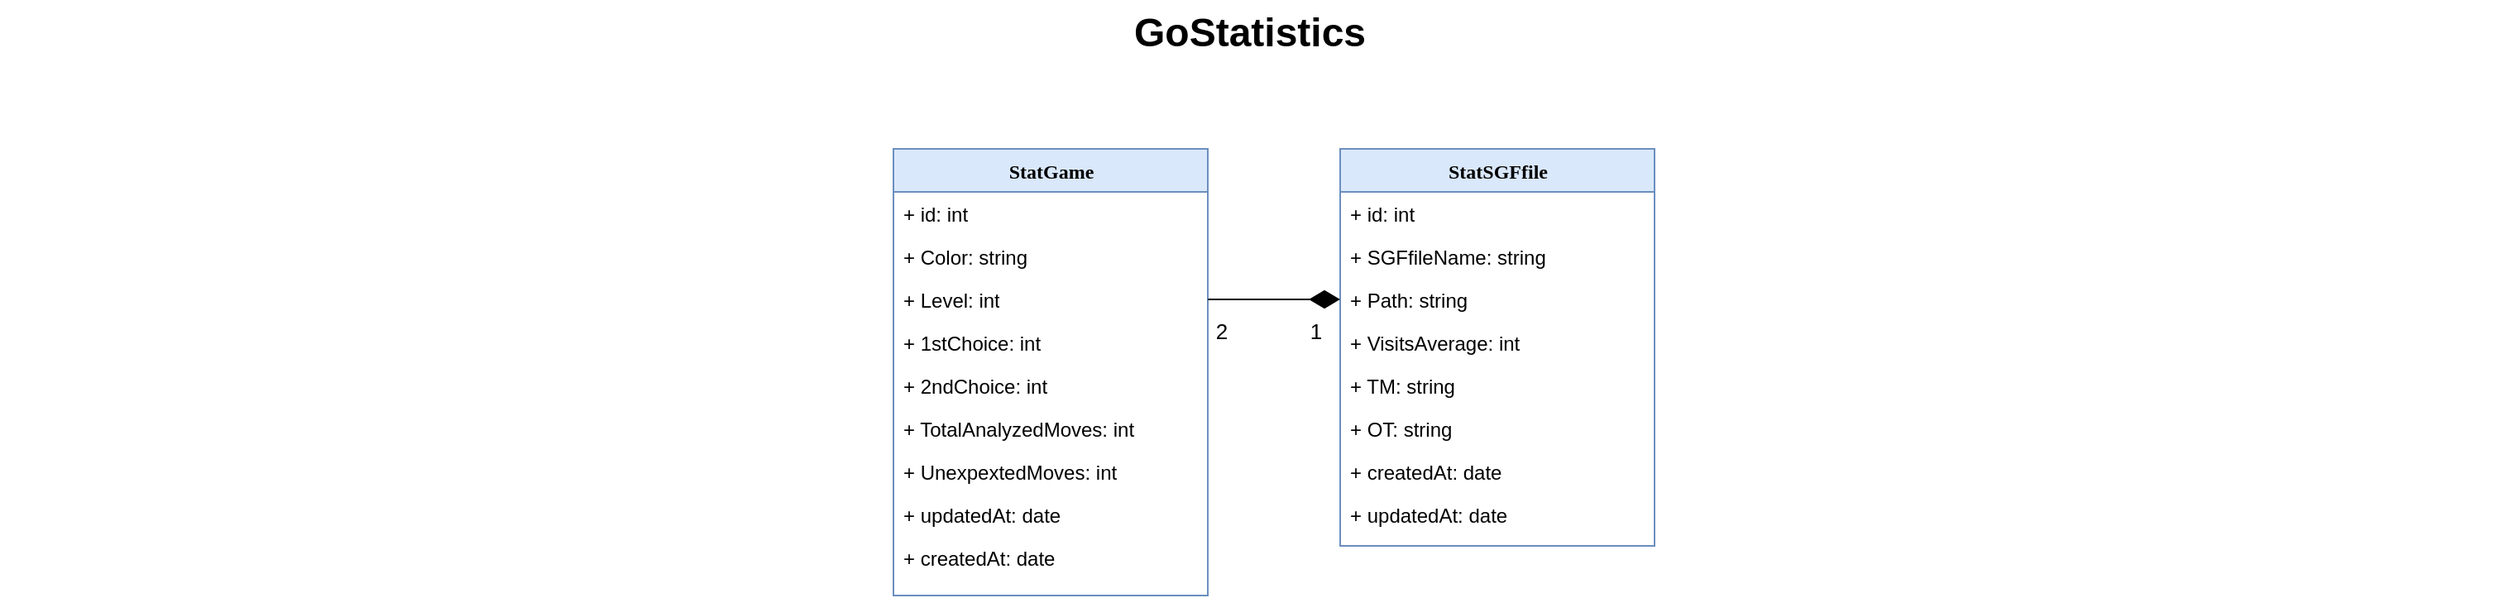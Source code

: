 <mxfile version="17.5.0" type="device"><diagram name="Page-1" id="929967ad-93f9-6ef4-fab6-5d389245f69c"><mxGraphModel dx="1422" dy="754" grid="1" gridSize="10" guides="1" tooltips="1" connect="1" arrows="1" fold="1" page="1" pageScale="1.5" pageWidth="1169" pageHeight="826" background="none" math="0" shadow="0"><root><mxCell id="0" style=";html=1;"/><mxCell id="1" style=";html=1;" parent="0"/><mxCell id="1672d66443f91eb5-23" value="GoStatistics" style="text;strokeColor=none;fillColor=none;html=1;fontSize=24;fontStyle=1;verticalAlign=middle;align=center;" parent="1" vertex="1"><mxGeometry x="120" y="40" width="1510" height="40" as="geometry"/></mxCell><mxCell id="RHmgDbM2cvJ6VYMN8xZf-1" value="StatSGFfile" style="swimlane;html=1;fontStyle=1;align=center;verticalAlign=top;childLayout=stackLayout;horizontal=1;startSize=26;horizontalStack=0;resizeParent=1;resizeLast=0;collapsible=1;marginBottom=0;swimlaneFillColor=#ffffff;rounded=0;shadow=0;comic=0;labelBackgroundColor=none;strokeWidth=1;fillColor=#dae8fc;fontFamily=Verdana;fontSize=12;strokeColor=#6c8ebf;" vertex="1" parent="1"><mxGeometry x="930" y="130" width="190" height="240" as="geometry"/></mxCell><mxCell id="RHmgDbM2cvJ6VYMN8xZf-2" value="+ id: int" style="text;html=1;strokeColor=none;fillColor=none;align=left;verticalAlign=top;spacingLeft=4;spacingRight=4;whiteSpace=wrap;overflow=hidden;rotatable=0;points=[[0,0.5],[1,0.5]];portConstraint=eastwest;" vertex="1" parent="RHmgDbM2cvJ6VYMN8xZf-1"><mxGeometry y="26" width="190" height="26" as="geometry"/></mxCell><mxCell id="RHmgDbM2cvJ6VYMN8xZf-3" value="+ SGFfileName: string" style="text;html=1;strokeColor=none;fillColor=none;align=left;verticalAlign=top;spacingLeft=4;spacingRight=4;whiteSpace=wrap;overflow=hidden;rotatable=0;points=[[0,0.5],[1,0.5]];portConstraint=eastwest;" vertex="1" parent="RHmgDbM2cvJ6VYMN8xZf-1"><mxGeometry y="52" width="190" height="26" as="geometry"/></mxCell><mxCell id="RHmgDbM2cvJ6VYMN8xZf-4" value="+ Path: string" style="text;html=1;strokeColor=none;fillColor=none;align=left;verticalAlign=top;spacingLeft=4;spacingRight=4;whiteSpace=wrap;overflow=hidden;rotatable=0;points=[[0,0.5],[1,0.5]];portConstraint=eastwest;" vertex="1" parent="RHmgDbM2cvJ6VYMN8xZf-1"><mxGeometry y="78" width="190" height="26" as="geometry"/></mxCell><mxCell id="RHmgDbM2cvJ6VYMN8xZf-5" value="+ VisitsAverage: int" style="text;html=1;strokeColor=none;fillColor=none;align=left;verticalAlign=top;spacingLeft=4;spacingRight=4;whiteSpace=wrap;overflow=hidden;rotatable=0;points=[[0,0.5],[1,0.5]];portConstraint=eastwest;" vertex="1" parent="RHmgDbM2cvJ6VYMN8xZf-1"><mxGeometry y="104" width="190" height="26" as="geometry"/></mxCell><mxCell id="RHmgDbM2cvJ6VYMN8xZf-20" value="+ TM: string" style="text;html=1;strokeColor=none;fillColor=none;align=left;verticalAlign=top;spacingLeft=4;spacingRight=4;whiteSpace=wrap;overflow=hidden;rotatable=0;points=[[0,0.5],[1,0.5]];portConstraint=eastwest;" vertex="1" parent="RHmgDbM2cvJ6VYMN8xZf-1"><mxGeometry y="130" width="190" height="26" as="geometry"/></mxCell><mxCell id="RHmgDbM2cvJ6VYMN8xZf-21" value="+ OT: string" style="text;html=1;strokeColor=none;fillColor=none;align=left;verticalAlign=top;spacingLeft=4;spacingRight=4;whiteSpace=wrap;overflow=hidden;rotatable=0;points=[[0,0.5],[1,0.5]];portConstraint=eastwest;" vertex="1" parent="RHmgDbM2cvJ6VYMN8xZf-1"><mxGeometry y="156" width="190" height="26" as="geometry"/></mxCell><mxCell id="RHmgDbM2cvJ6VYMN8xZf-22" value="+ createdAt: date" style="text;html=1;strokeColor=none;fillColor=none;align=left;verticalAlign=top;spacingLeft=4;spacingRight=4;whiteSpace=wrap;overflow=hidden;rotatable=0;points=[[0,0.5],[1,0.5]];portConstraint=eastwest;" vertex="1" parent="RHmgDbM2cvJ6VYMN8xZf-1"><mxGeometry y="182" width="190" height="26" as="geometry"/></mxCell><mxCell id="RHmgDbM2cvJ6VYMN8xZf-23" value="+ updatedAt: date" style="text;html=1;strokeColor=none;fillColor=none;align=left;verticalAlign=top;spacingLeft=4;spacingRight=4;whiteSpace=wrap;overflow=hidden;rotatable=0;points=[[0,0.5],[1,0.5]];portConstraint=eastwest;" vertex="1" parent="RHmgDbM2cvJ6VYMN8xZf-1"><mxGeometry y="208" width="190" height="26" as="geometry"/></mxCell><mxCell id="RHmgDbM2cvJ6VYMN8xZf-6" value="StatGame" style="swimlane;html=1;fontStyle=1;align=center;verticalAlign=top;childLayout=stackLayout;horizontal=1;startSize=26;horizontalStack=0;resizeParent=1;resizeLast=0;collapsible=1;marginBottom=0;swimlaneFillColor=#ffffff;rounded=0;shadow=0;comic=0;labelBackgroundColor=none;strokeWidth=1;fillColor=#dae8fc;fontFamily=Verdana;fontSize=12;strokeColor=#6c8ebf;" vertex="1" parent="1"><mxGeometry x="660" y="130" width="190" height="270" as="geometry"/></mxCell><mxCell id="RHmgDbM2cvJ6VYMN8xZf-7" value="+ id: int" style="text;html=1;strokeColor=none;fillColor=none;align=left;verticalAlign=top;spacingLeft=4;spacingRight=4;whiteSpace=wrap;overflow=hidden;rotatable=0;points=[[0,0.5],[1,0.5]];portConstraint=eastwest;" vertex="1" parent="RHmgDbM2cvJ6VYMN8xZf-6"><mxGeometry y="26" width="190" height="26" as="geometry"/></mxCell><mxCell id="RHmgDbM2cvJ6VYMN8xZf-8" value="+ Color: string" style="text;html=1;strokeColor=none;fillColor=none;align=left;verticalAlign=top;spacingLeft=4;spacingRight=4;whiteSpace=wrap;overflow=hidden;rotatable=0;points=[[0,0.5],[1,0.5]];portConstraint=eastwest;" vertex="1" parent="RHmgDbM2cvJ6VYMN8xZf-6"><mxGeometry y="52" width="190" height="26" as="geometry"/></mxCell><mxCell id="RHmgDbM2cvJ6VYMN8xZf-9" value="+ Level: int" style="text;html=1;strokeColor=none;fillColor=none;align=left;verticalAlign=top;spacingLeft=4;spacingRight=4;whiteSpace=wrap;overflow=hidden;rotatable=0;points=[[0,0.5],[1,0.5]];portConstraint=eastwest;" vertex="1" parent="RHmgDbM2cvJ6VYMN8xZf-6"><mxGeometry y="78" width="190" height="26" as="geometry"/></mxCell><mxCell id="RHmgDbM2cvJ6VYMN8xZf-10" value="+ 1stChoice: int" style="text;html=1;strokeColor=none;fillColor=none;align=left;verticalAlign=top;spacingLeft=4;spacingRight=4;whiteSpace=wrap;overflow=hidden;rotatable=0;points=[[0,0.5],[1,0.5]];portConstraint=eastwest;" vertex="1" parent="RHmgDbM2cvJ6VYMN8xZf-6"><mxGeometry y="104" width="190" height="26" as="geometry"/></mxCell><mxCell id="RHmgDbM2cvJ6VYMN8xZf-11" value="+ 2ndChoice: int" style="text;html=1;strokeColor=none;fillColor=none;align=left;verticalAlign=top;spacingLeft=4;spacingRight=4;whiteSpace=wrap;overflow=hidden;rotatable=0;points=[[0,0.5],[1,0.5]];portConstraint=eastwest;" vertex="1" parent="RHmgDbM2cvJ6VYMN8xZf-6"><mxGeometry y="130" width="190" height="26" as="geometry"/></mxCell><mxCell id="RHmgDbM2cvJ6VYMN8xZf-12" value="+ TotalAnalyzedMoves: int" style="text;html=1;strokeColor=none;fillColor=none;align=left;verticalAlign=top;spacingLeft=4;spacingRight=4;whiteSpace=wrap;overflow=hidden;rotatable=0;points=[[0,0.5],[1,0.5]];portConstraint=eastwest;" vertex="1" parent="RHmgDbM2cvJ6VYMN8xZf-6"><mxGeometry y="156" width="190" height="26" as="geometry"/></mxCell><mxCell id="RHmgDbM2cvJ6VYMN8xZf-13" value="+ UnexpextedMoves: int" style="text;html=1;strokeColor=none;fillColor=none;align=left;verticalAlign=top;spacingLeft=4;spacingRight=4;whiteSpace=wrap;overflow=hidden;rotatable=0;points=[[0,0.5],[1,0.5]];portConstraint=eastwest;" vertex="1" parent="RHmgDbM2cvJ6VYMN8xZf-6"><mxGeometry y="182" width="190" height="26" as="geometry"/></mxCell><mxCell id="RHmgDbM2cvJ6VYMN8xZf-25" value="+ updatedAt: date" style="text;html=1;strokeColor=none;fillColor=none;align=left;verticalAlign=top;spacingLeft=4;spacingRight=4;whiteSpace=wrap;overflow=hidden;rotatable=0;points=[[0,0.5],[1,0.5]];portConstraint=eastwest;" vertex="1" parent="RHmgDbM2cvJ6VYMN8xZf-6"><mxGeometry y="208" width="190" height="26" as="geometry"/></mxCell><mxCell id="RHmgDbM2cvJ6VYMN8xZf-24" value="+ createdAt: date" style="text;html=1;strokeColor=none;fillColor=none;align=left;verticalAlign=top;spacingLeft=4;spacingRight=4;whiteSpace=wrap;overflow=hidden;rotatable=0;points=[[0,0.5],[1,0.5]];portConstraint=eastwest;" vertex="1" parent="RHmgDbM2cvJ6VYMN8xZf-6"><mxGeometry y="234" width="190" height="26" as="geometry"/></mxCell><mxCell id="RHmgDbM2cvJ6VYMN8xZf-16" value="" style="endArrow=none;html=1;rounded=0;exitX=1;exitY=0.5;exitDx=0;exitDy=0;entryX=0;entryY=0.5;entryDx=0;entryDy=0;strokeColor=none;" edge="1" parent="1" source="RHmgDbM2cvJ6VYMN8xZf-9" target="RHmgDbM2cvJ6VYMN8xZf-4"><mxGeometry width="50" height="50" relative="1" as="geometry"><mxPoint x="1490" y="340" as="sourcePoint"/><mxPoint x="1540" y="290" as="targetPoint"/></mxGeometry></mxCell><mxCell id="RHmgDbM2cvJ6VYMN8xZf-17" value="" style="endArrow=none;html=1;rounded=0;startArrow=diamondThin;startFill=1;targetPerimeterSpacing=0;endSize=8;strokeWidth=1;jumpSize=10;startSize=16;exitX=0;exitY=0.5;exitDx=0;exitDy=0;entryX=1;entryY=0.5;entryDx=0;entryDy=0;" edge="1" parent="1" source="RHmgDbM2cvJ6VYMN8xZf-4" target="RHmgDbM2cvJ6VYMN8xZf-9"><mxGeometry width="50" height="50" relative="1" as="geometry"><mxPoint x="860" y="406.437" as="sourcePoint"/><mxPoint x="850" y="290" as="targetPoint"/></mxGeometry></mxCell><mxCell id="RHmgDbM2cvJ6VYMN8xZf-18" value="1" style="edgeLabel;html=1;align=center;verticalAlign=middle;resizable=0;points=[];fontSize=13;" vertex="1" connectable="0" parent="RHmgDbM2cvJ6VYMN8xZf-17"><mxGeometry x="-0.625" y="-1" relative="1" as="geometry"><mxPoint y="20" as="offset"/></mxGeometry></mxCell><mxCell id="RHmgDbM2cvJ6VYMN8xZf-19" value="2" style="edgeLabel;html=1;align=center;verticalAlign=middle;resizable=0;points=[];fontSize=13;" vertex="1" connectable="0" parent="RHmgDbM2cvJ6VYMN8xZf-17"><mxGeometry x="0.797" y="-1" relative="1" as="geometry"><mxPoint y="20" as="offset"/></mxGeometry></mxCell></root></mxGraphModel></diagram></mxfile>